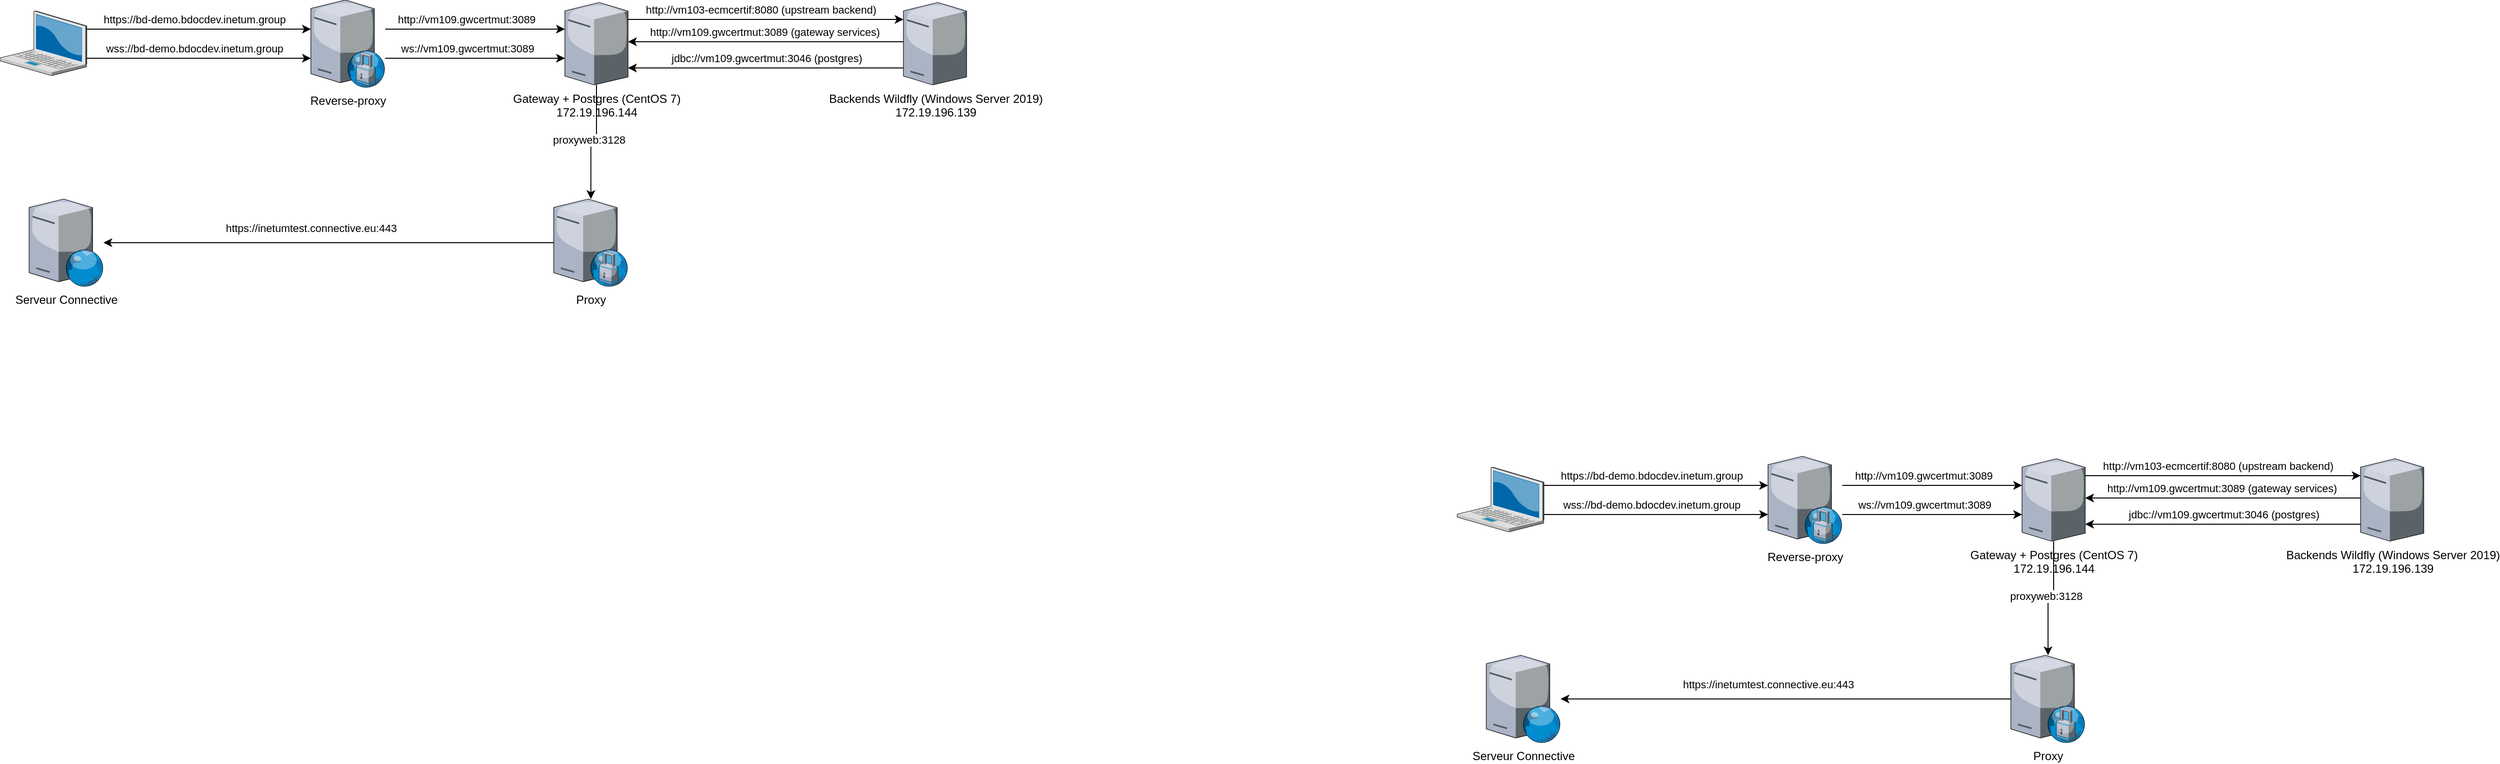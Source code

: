 <mxfile version="26.0.6">
  <diagram id="sUOf4Gd8ax7YT49pBz8j" name="Page-1">
    <mxGraphModel dx="5382" dy="2361" grid="1" gridSize="10" guides="1" tooltips="1" connect="1" arrows="1" fold="1" page="1" pageScale="1" pageWidth="827" pageHeight="1169" math="0" shadow="0">
      <root>
        <mxCell id="0" />
        <mxCell id="1" parent="0" />
        <mxCell id="FZ4Z90OQX_1tF3famiho-8" style="edgeStyle=orthogonalEdgeStyle;rounded=0;orthogonalLoop=1;jettySize=auto;html=1;" parent="1" source="FZ4Z90OQX_1tF3famiho-5" target="FZ4Z90OQX_1tF3famiho-6" edge="1">
          <mxGeometry relative="1" as="geometry">
            <Array as="points">
              <mxPoint x="-1120" y="50" />
              <mxPoint x="-1120" y="50" />
            </Array>
            <mxPoint x="-1130" y="75" as="sourcePoint" />
          </mxGeometry>
        </mxCell>
        <mxCell id="FZ4Z90OQX_1tF3famiho-12" value="http://vm109.gwcertmut:3089" style="edgeLabel;html=1;align=center;verticalAlign=middle;resizable=0;points=[];" parent="FZ4Z90OQX_1tF3famiho-8" vertex="1" connectable="0">
          <mxGeometry x="-0.19" y="2" relative="1" as="geometry">
            <mxPoint x="8" y="-8" as="offset" />
          </mxGeometry>
        </mxCell>
        <mxCell id="E8mRKkCi1qRg0OEyMl6U-19" style="edgeStyle=orthogonalEdgeStyle;rounded=0;orthogonalLoop=1;jettySize=auto;html=1;" parent="1" source="FZ4Z90OQX_1tF3famiho-5" target="FZ4Z90OQX_1tF3famiho-6" edge="1">
          <mxGeometry relative="1" as="geometry">
            <Array as="points">
              <mxPoint x="-1020" y="80" />
              <mxPoint x="-1020" y="80" />
            </Array>
          </mxGeometry>
        </mxCell>
        <mxCell id="E8mRKkCi1qRg0OEyMl6U-20" value="ws://vm109.gwcertmut:3089" style="edgeLabel;html=1;align=center;verticalAlign=middle;resizable=0;points=[];" parent="E8mRKkCi1qRg0OEyMl6U-19" vertex="1" connectable="0">
          <mxGeometry x="-0.357" y="-1" relative="1" as="geometry">
            <mxPoint x="25" y="-11" as="offset" />
          </mxGeometry>
        </mxCell>
        <mxCell id="FZ4Z90OQX_1tF3famiho-5" value="Reverse-proxy" style="verticalLabelPosition=bottom;sketch=0;aspect=fixed;html=1;verticalAlign=top;strokeColor=none;align=center;outlineConnect=0;shape=mxgraph.citrix.proxy_server;" parent="1" vertex="1">
          <mxGeometry x="-1260" y="20" width="76.5" height="90" as="geometry" />
        </mxCell>
        <mxCell id="FZ4Z90OQX_1tF3famiho-11" style="edgeStyle=orthogonalEdgeStyle;rounded=0;orthogonalLoop=1;jettySize=auto;html=1;" parent="1" source="FZ4Z90OQX_1tF3famiho-6" target="FZ4Z90OQX_1tF3famiho-10" edge="1">
          <mxGeometry relative="1" as="geometry" />
        </mxCell>
        <mxCell id="FZ4Z90OQX_1tF3famiho-13" value="proxyweb:3128" style="edgeLabel;html=1;align=center;verticalAlign=middle;resizable=0;points=[];" parent="FZ4Z90OQX_1tF3famiho-11" vertex="1" connectable="0">
          <mxGeometry x="0.161" y="-3" relative="1" as="geometry">
            <mxPoint y="-10" as="offset" />
          </mxGeometry>
        </mxCell>
        <mxCell id="E8mRKkCi1qRg0OEyMl6U-2" value="http://vm103-ecmcertif:8080 (upstream backend)" style="edgeStyle=orthogonalEdgeStyle;rounded=0;orthogonalLoop=1;jettySize=auto;html=1;" parent="1" source="FZ4Z90OQX_1tF3famiho-6" target="E8mRKkCi1qRg0OEyMl6U-1" edge="1">
          <mxGeometry x="-0.037" y="10" relative="1" as="geometry">
            <Array as="points">
              <mxPoint x="-760" y="40" />
              <mxPoint x="-760" y="40" />
            </Array>
            <mxPoint as="offset" />
          </mxGeometry>
        </mxCell>
        <mxCell id="FZ4Z90OQX_1tF3famiho-6" value="&lt;div&gt;Gateway + Postgres (CentOS 7)&lt;br&gt;&lt;/div&gt;&lt;div&gt;172.19.196.144&lt;br&gt;&lt;/div&gt;" style="verticalLabelPosition=bottom;sketch=0;aspect=fixed;html=1;verticalAlign=top;strokeColor=none;align=center;outlineConnect=0;shape=mxgraph.citrix.tower_server;" parent="1" vertex="1">
          <mxGeometry x="-998.5" y="22.5" width="65" height="85" as="geometry" />
        </mxCell>
        <mxCell id="FZ4Z90OQX_1tF3famiho-17" style="edgeStyle=orthogonalEdgeStyle;rounded=0;orthogonalLoop=1;jettySize=auto;html=1;" parent="1" source="FZ4Z90OQX_1tF3famiho-10" target="FZ4Z90OQX_1tF3famiho-16" edge="1">
          <mxGeometry relative="1" as="geometry" />
        </mxCell>
        <mxCell id="FZ4Z90OQX_1tF3famiho-18" value="https://inetumtest.connective.eu:443" style="edgeLabel;html=1;align=center;verticalAlign=middle;resizable=0;points=[];" parent="FZ4Z90OQX_1tF3famiho-17" vertex="1" connectable="0">
          <mxGeometry x="0.144" y="-2" relative="1" as="geometry">
            <mxPoint x="15" y="-13" as="offset" />
          </mxGeometry>
        </mxCell>
        <mxCell id="FZ4Z90OQX_1tF3famiho-10" value="Proxy" style="verticalLabelPosition=bottom;sketch=0;aspect=fixed;html=1;verticalAlign=top;strokeColor=none;align=center;outlineConnect=0;shape=mxgraph.citrix.proxy_server;" parent="1" vertex="1">
          <mxGeometry x="-1010" y="225" width="76.5" height="90" as="geometry" />
        </mxCell>
        <mxCell id="FZ4Z90OQX_1tF3famiho-16" value="&lt;div&gt;Serveur Connective&lt;/div&gt;" style="verticalLabelPosition=bottom;sketch=0;aspect=fixed;html=1;verticalAlign=top;strokeColor=none;align=center;outlineConnect=0;shape=mxgraph.citrix.web_server;" parent="1" vertex="1">
          <mxGeometry x="-1550" y="225" width="76.5" height="90" as="geometry" />
        </mxCell>
        <mxCell id="FZ4Z90OQX_1tF3famiho-21" style="edgeStyle=orthogonalEdgeStyle;rounded=0;orthogonalLoop=1;jettySize=auto;html=1;" parent="1" source="FZ4Z90OQX_1tF3famiho-19" target="FZ4Z90OQX_1tF3famiho-5" edge="1">
          <mxGeometry relative="1" as="geometry">
            <Array as="points">
              <mxPoint x="-1350" y="50" />
              <mxPoint x="-1350" y="50" />
            </Array>
          </mxGeometry>
        </mxCell>
        <mxCell id="FZ4Z90OQX_1tF3famiho-23" value="https://bd-demo.bdocdev.inetum.group" style="edgeLabel;html=1;align=center;verticalAlign=middle;resizable=0;points=[];" parent="FZ4Z90OQX_1tF3famiho-21" vertex="1" connectable="0">
          <mxGeometry x="0.124" y="2" relative="1" as="geometry">
            <mxPoint x="-19" y="-8" as="offset" />
          </mxGeometry>
        </mxCell>
        <mxCell id="E8mRKkCi1qRg0OEyMl6U-21" style="edgeStyle=orthogonalEdgeStyle;rounded=0;orthogonalLoop=1;jettySize=auto;html=1;" parent="1" source="FZ4Z90OQX_1tF3famiho-19" target="FZ4Z90OQX_1tF3famiho-5" edge="1">
          <mxGeometry relative="1" as="geometry">
            <Array as="points">
              <mxPoint x="-1460" y="80" />
              <mxPoint x="-1460" y="80" />
            </Array>
          </mxGeometry>
        </mxCell>
        <mxCell id="E8mRKkCi1qRg0OEyMl6U-22" value="&lt;div&gt;wss://bd-demo.bdocdev.inetum.group&lt;/div&gt;" style="edgeLabel;html=1;align=center;verticalAlign=middle;resizable=0;points=[];" parent="E8mRKkCi1qRg0OEyMl6U-21" vertex="1" connectable="0">
          <mxGeometry x="-0.214" y="-1" relative="1" as="geometry">
            <mxPoint x="20" y="-11" as="offset" />
          </mxGeometry>
        </mxCell>
        <mxCell id="FZ4Z90OQX_1tF3famiho-19" value="" style="verticalLabelPosition=bottom;sketch=0;aspect=fixed;html=1;verticalAlign=top;strokeColor=none;align=center;outlineConnect=0;shape=mxgraph.citrix.laptop_2;" parent="1" vertex="1">
          <mxGeometry x="-1580" y="31.3" width="89.39" height="66.66" as="geometry" />
        </mxCell>
        <mxCell id="E8mRKkCi1qRg0OEyMl6U-10" style="edgeStyle=orthogonalEdgeStyle;rounded=0;orthogonalLoop=1;jettySize=auto;html=1;" parent="1" source="E8mRKkCi1qRg0OEyMl6U-1" target="FZ4Z90OQX_1tF3famiho-6" edge="1">
          <mxGeometry relative="1" as="geometry">
            <Array as="points">
              <mxPoint x="-900" y="90" />
              <mxPoint x="-900" y="90" />
            </Array>
          </mxGeometry>
        </mxCell>
        <mxCell id="E8mRKkCi1qRg0OEyMl6U-11" value="jdbc://vm109.gwcertmut:3046 (postgres)" style="edgeLabel;html=1;align=center;verticalAlign=middle;resizable=0;points=[];" parent="E8mRKkCi1qRg0OEyMl6U-10" vertex="1" connectable="0">
          <mxGeometry x="0.236" y="1" relative="1" as="geometry">
            <mxPoint x="34" y="-11" as="offset" />
          </mxGeometry>
        </mxCell>
        <mxCell id="E8mRKkCi1qRg0OEyMl6U-13" style="edgeStyle=orthogonalEdgeStyle;rounded=0;orthogonalLoop=1;jettySize=auto;html=1;" parent="1" source="E8mRKkCi1qRg0OEyMl6U-1" target="FZ4Z90OQX_1tF3famiho-6" edge="1">
          <mxGeometry relative="1" as="geometry">
            <Array as="points">
              <mxPoint x="-910" y="63" />
              <mxPoint x="-910" y="63" />
            </Array>
          </mxGeometry>
        </mxCell>
        <mxCell id="E8mRKkCi1qRg0OEyMl6U-14" value="http://vm109.gwcertmut:3089 (gateway services)" style="edgeLabel;html=1;align=center;verticalAlign=middle;resizable=0;points=[];" parent="E8mRKkCi1qRg0OEyMl6U-13" vertex="1" connectable="0">
          <mxGeometry x="0.38" y="1" relative="1" as="geometry">
            <mxPoint x="52" y="-11" as="offset" />
          </mxGeometry>
        </mxCell>
        <mxCell id="E8mRKkCi1qRg0OEyMl6U-1" value="&lt;div&gt;Backends Wildfly (Windows Server 2019)&lt;br&gt;&lt;/div&gt;&lt;div&gt;172.19.196.139&lt;/div&gt;&lt;div&gt;&lt;br&gt;&lt;/div&gt;" style="verticalLabelPosition=bottom;sketch=0;aspect=fixed;html=1;verticalAlign=top;strokeColor=none;align=center;outlineConnect=0;shape=mxgraph.citrix.tower_server;" parent="1" vertex="1">
          <mxGeometry x="-650" y="22.5" width="65" height="85" as="geometry" />
        </mxCell>
        <mxCell id="c2JuiSGzClaPHqtkE72D-1" style="edgeStyle=orthogonalEdgeStyle;rounded=0;orthogonalLoop=1;jettySize=auto;html=1;" edge="1" parent="1" source="c2JuiSGzClaPHqtkE72D-5" target="c2JuiSGzClaPHqtkE72D-9">
          <mxGeometry relative="1" as="geometry">
            <Array as="points">
              <mxPoint x="-2620" y="-420" />
              <mxPoint x="-2620" y="-420" />
            </Array>
            <mxPoint x="-2630" y="-395" as="sourcePoint" />
          </mxGeometry>
        </mxCell>
        <mxCell id="c2JuiSGzClaPHqtkE72D-2" value="http://vm109.gwcertmut:3089" style="edgeLabel;html=1;align=center;verticalAlign=middle;resizable=0;points=[];" vertex="1" connectable="0" parent="c2JuiSGzClaPHqtkE72D-1">
          <mxGeometry x="-0.19" y="2" relative="1" as="geometry">
            <mxPoint x="8" y="-8" as="offset" />
          </mxGeometry>
        </mxCell>
        <mxCell id="c2JuiSGzClaPHqtkE72D-3" style="edgeStyle=orthogonalEdgeStyle;rounded=0;orthogonalLoop=1;jettySize=auto;html=1;" edge="1" parent="1" source="c2JuiSGzClaPHqtkE72D-5" target="c2JuiSGzClaPHqtkE72D-9">
          <mxGeometry relative="1" as="geometry">
            <Array as="points">
              <mxPoint x="-2520" y="-390" />
              <mxPoint x="-2520" y="-390" />
            </Array>
          </mxGeometry>
        </mxCell>
        <mxCell id="c2JuiSGzClaPHqtkE72D-4" value="ws://vm109.gwcertmut:3089" style="edgeLabel;html=1;align=center;verticalAlign=middle;resizable=0;points=[];" vertex="1" connectable="0" parent="c2JuiSGzClaPHqtkE72D-3">
          <mxGeometry x="-0.357" y="-1" relative="1" as="geometry">
            <mxPoint x="25" y="-11" as="offset" />
          </mxGeometry>
        </mxCell>
        <mxCell id="c2JuiSGzClaPHqtkE72D-5" value="Reverse-proxy" style="verticalLabelPosition=bottom;sketch=0;aspect=fixed;html=1;verticalAlign=top;strokeColor=none;align=center;outlineConnect=0;shape=mxgraph.citrix.proxy_server;" vertex="1" parent="1">
          <mxGeometry x="-2760" y="-450" width="76.5" height="90" as="geometry" />
        </mxCell>
        <mxCell id="c2JuiSGzClaPHqtkE72D-6" style="edgeStyle=orthogonalEdgeStyle;rounded=0;orthogonalLoop=1;jettySize=auto;html=1;" edge="1" parent="1" source="c2JuiSGzClaPHqtkE72D-9" target="c2JuiSGzClaPHqtkE72D-12">
          <mxGeometry relative="1" as="geometry" />
        </mxCell>
        <mxCell id="c2JuiSGzClaPHqtkE72D-7" value="proxyweb:3128" style="edgeLabel;html=1;align=center;verticalAlign=middle;resizable=0;points=[];" vertex="1" connectable="0" parent="c2JuiSGzClaPHqtkE72D-6">
          <mxGeometry x="0.161" y="-3" relative="1" as="geometry">
            <mxPoint y="-10" as="offset" />
          </mxGeometry>
        </mxCell>
        <mxCell id="c2JuiSGzClaPHqtkE72D-8" value="http://vm103-ecmcertif:8080 (upstream backend)" style="edgeStyle=orthogonalEdgeStyle;rounded=0;orthogonalLoop=1;jettySize=auto;html=1;" edge="1" parent="1" source="c2JuiSGzClaPHqtkE72D-9" target="c2JuiSGzClaPHqtkE72D-23">
          <mxGeometry x="-0.037" y="10" relative="1" as="geometry">
            <Array as="points">
              <mxPoint x="-2260" y="-430" />
              <mxPoint x="-2260" y="-430" />
            </Array>
            <mxPoint as="offset" />
          </mxGeometry>
        </mxCell>
        <mxCell id="c2JuiSGzClaPHqtkE72D-9" value="&lt;div&gt;Gateway + Postgres (CentOS 7)&lt;br&gt;&lt;/div&gt;&lt;div&gt;172.19.196.144&lt;br&gt;&lt;/div&gt;" style="verticalLabelPosition=bottom;sketch=0;aspect=fixed;html=1;verticalAlign=top;strokeColor=none;align=center;outlineConnect=0;shape=mxgraph.citrix.tower_server;" vertex="1" parent="1">
          <mxGeometry x="-2498.5" y="-447.5" width="65" height="85" as="geometry" />
        </mxCell>
        <mxCell id="c2JuiSGzClaPHqtkE72D-10" style="edgeStyle=orthogonalEdgeStyle;rounded=0;orthogonalLoop=1;jettySize=auto;html=1;" edge="1" parent="1" source="c2JuiSGzClaPHqtkE72D-12" target="c2JuiSGzClaPHqtkE72D-13">
          <mxGeometry relative="1" as="geometry" />
        </mxCell>
        <mxCell id="c2JuiSGzClaPHqtkE72D-11" value="https://inetumtest.connective.eu:443" style="edgeLabel;html=1;align=center;verticalAlign=middle;resizable=0;points=[];" vertex="1" connectable="0" parent="c2JuiSGzClaPHqtkE72D-10">
          <mxGeometry x="0.144" y="-2" relative="1" as="geometry">
            <mxPoint x="15" y="-13" as="offset" />
          </mxGeometry>
        </mxCell>
        <mxCell id="c2JuiSGzClaPHqtkE72D-12" value="Proxy" style="verticalLabelPosition=bottom;sketch=0;aspect=fixed;html=1;verticalAlign=top;strokeColor=none;align=center;outlineConnect=0;shape=mxgraph.citrix.proxy_server;" vertex="1" parent="1">
          <mxGeometry x="-2510" y="-245" width="76.5" height="90" as="geometry" />
        </mxCell>
        <mxCell id="c2JuiSGzClaPHqtkE72D-13" value="&lt;div&gt;Serveur Connective&lt;/div&gt;" style="verticalLabelPosition=bottom;sketch=0;aspect=fixed;html=1;verticalAlign=top;strokeColor=none;align=center;outlineConnect=0;shape=mxgraph.citrix.web_server;" vertex="1" parent="1">
          <mxGeometry x="-3050" y="-245" width="76.5" height="90" as="geometry" />
        </mxCell>
        <mxCell id="c2JuiSGzClaPHqtkE72D-14" style="edgeStyle=orthogonalEdgeStyle;rounded=0;orthogonalLoop=1;jettySize=auto;html=1;" edge="1" parent="1" source="c2JuiSGzClaPHqtkE72D-18" target="c2JuiSGzClaPHqtkE72D-5">
          <mxGeometry relative="1" as="geometry">
            <Array as="points">
              <mxPoint x="-2850" y="-420" />
              <mxPoint x="-2850" y="-420" />
            </Array>
          </mxGeometry>
        </mxCell>
        <mxCell id="c2JuiSGzClaPHqtkE72D-15" value="https://bd-demo.bdocdev.inetum.group" style="edgeLabel;html=1;align=center;verticalAlign=middle;resizable=0;points=[];" vertex="1" connectable="0" parent="c2JuiSGzClaPHqtkE72D-14">
          <mxGeometry x="0.124" y="2" relative="1" as="geometry">
            <mxPoint x="-19" y="-8" as="offset" />
          </mxGeometry>
        </mxCell>
        <mxCell id="c2JuiSGzClaPHqtkE72D-16" style="edgeStyle=orthogonalEdgeStyle;rounded=0;orthogonalLoop=1;jettySize=auto;html=1;" edge="1" parent="1" source="c2JuiSGzClaPHqtkE72D-18" target="c2JuiSGzClaPHqtkE72D-5">
          <mxGeometry relative="1" as="geometry">
            <Array as="points">
              <mxPoint x="-2960" y="-390" />
              <mxPoint x="-2960" y="-390" />
            </Array>
          </mxGeometry>
        </mxCell>
        <mxCell id="c2JuiSGzClaPHqtkE72D-17" value="&lt;div&gt;wss://bd-demo.bdocdev.inetum.group&lt;/div&gt;" style="edgeLabel;html=1;align=center;verticalAlign=middle;resizable=0;points=[];" vertex="1" connectable="0" parent="c2JuiSGzClaPHqtkE72D-16">
          <mxGeometry x="-0.214" y="-1" relative="1" as="geometry">
            <mxPoint x="20" y="-11" as="offset" />
          </mxGeometry>
        </mxCell>
        <mxCell id="c2JuiSGzClaPHqtkE72D-18" value="" style="verticalLabelPosition=bottom;sketch=0;aspect=fixed;html=1;verticalAlign=top;strokeColor=none;align=center;outlineConnect=0;shape=mxgraph.citrix.laptop_2;" vertex="1" parent="1">
          <mxGeometry x="-3080" y="-438.7" width="89.39" height="66.66" as="geometry" />
        </mxCell>
        <mxCell id="c2JuiSGzClaPHqtkE72D-19" style="edgeStyle=orthogonalEdgeStyle;rounded=0;orthogonalLoop=1;jettySize=auto;html=1;" edge="1" parent="1" source="c2JuiSGzClaPHqtkE72D-23" target="c2JuiSGzClaPHqtkE72D-9">
          <mxGeometry relative="1" as="geometry">
            <Array as="points">
              <mxPoint x="-2400" y="-380" />
              <mxPoint x="-2400" y="-380" />
            </Array>
          </mxGeometry>
        </mxCell>
        <mxCell id="c2JuiSGzClaPHqtkE72D-20" value="jdbc://vm109.gwcertmut:3046 (postgres)" style="edgeLabel;html=1;align=center;verticalAlign=middle;resizable=0;points=[];" vertex="1" connectable="0" parent="c2JuiSGzClaPHqtkE72D-19">
          <mxGeometry x="0.236" y="1" relative="1" as="geometry">
            <mxPoint x="34" y="-11" as="offset" />
          </mxGeometry>
        </mxCell>
        <mxCell id="c2JuiSGzClaPHqtkE72D-21" style="edgeStyle=orthogonalEdgeStyle;rounded=0;orthogonalLoop=1;jettySize=auto;html=1;" edge="1" parent="1" source="c2JuiSGzClaPHqtkE72D-23" target="c2JuiSGzClaPHqtkE72D-9">
          <mxGeometry relative="1" as="geometry">
            <Array as="points">
              <mxPoint x="-2410" y="-407" />
              <mxPoint x="-2410" y="-407" />
            </Array>
          </mxGeometry>
        </mxCell>
        <mxCell id="c2JuiSGzClaPHqtkE72D-22" value="http://vm109.gwcertmut:3089 (gateway services)" style="edgeLabel;html=1;align=center;verticalAlign=middle;resizable=0;points=[];" vertex="1" connectable="0" parent="c2JuiSGzClaPHqtkE72D-21">
          <mxGeometry x="0.38" y="1" relative="1" as="geometry">
            <mxPoint x="52" y="-11" as="offset" />
          </mxGeometry>
        </mxCell>
        <mxCell id="c2JuiSGzClaPHqtkE72D-23" value="&lt;div&gt;Backends Wildfly (Windows Server 2019)&lt;br&gt;&lt;/div&gt;&lt;div&gt;172.19.196.139&lt;/div&gt;&lt;div&gt;&lt;br&gt;&lt;/div&gt;" style="verticalLabelPosition=bottom;sketch=0;aspect=fixed;html=1;verticalAlign=top;strokeColor=none;align=center;outlineConnect=0;shape=mxgraph.citrix.tower_server;" vertex="1" parent="1">
          <mxGeometry x="-2150" y="-447.5" width="65" height="85" as="geometry" />
        </mxCell>
      </root>
    </mxGraphModel>
  </diagram>
</mxfile>
